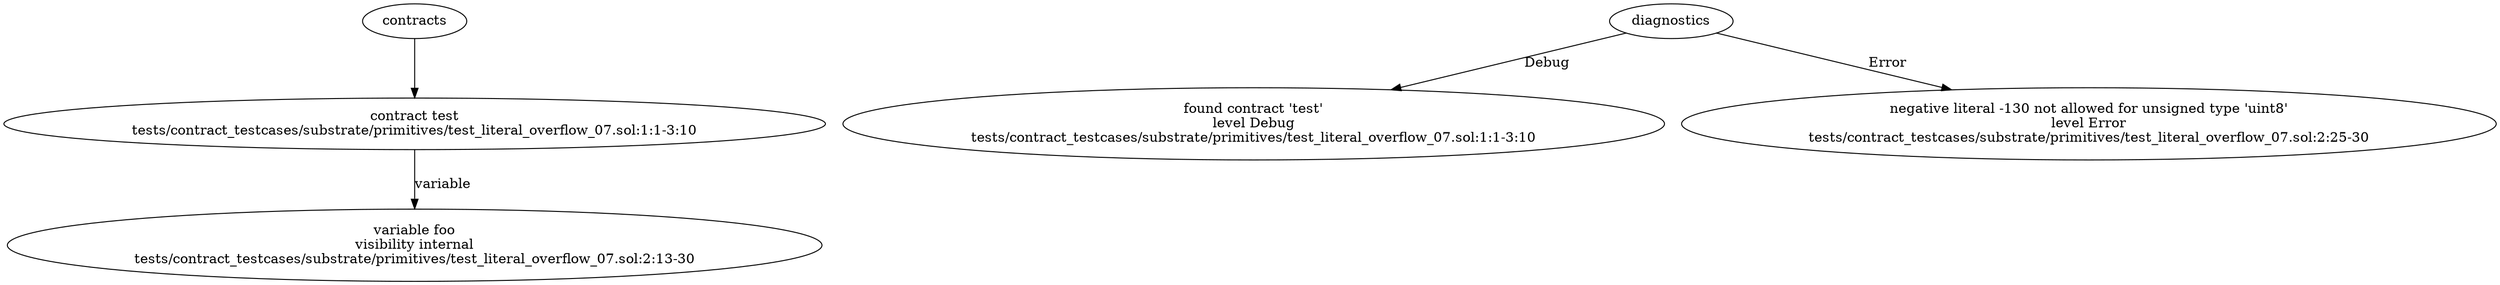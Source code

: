 strict digraph "tests/contract_testcases/substrate/primitives/test_literal_overflow_07.sol" {
	contract [label="contract test\ntests/contract_testcases/substrate/primitives/test_literal_overflow_07.sol:1:1-3:10"]
	var [label="variable foo\nvisibility internal\ntests/contract_testcases/substrate/primitives/test_literal_overflow_07.sol:2:13-30"]
	diagnostic [label="found contract 'test'\nlevel Debug\ntests/contract_testcases/substrate/primitives/test_literal_overflow_07.sol:1:1-3:10"]
	diagnostic_6 [label="negative literal -130 not allowed for unsigned type 'uint8'\nlevel Error\ntests/contract_testcases/substrate/primitives/test_literal_overflow_07.sol:2:25-30"]
	contracts -> contract
	contract -> var [label="variable"]
	diagnostics -> diagnostic [label="Debug"]
	diagnostics -> diagnostic_6 [label="Error"]
}
